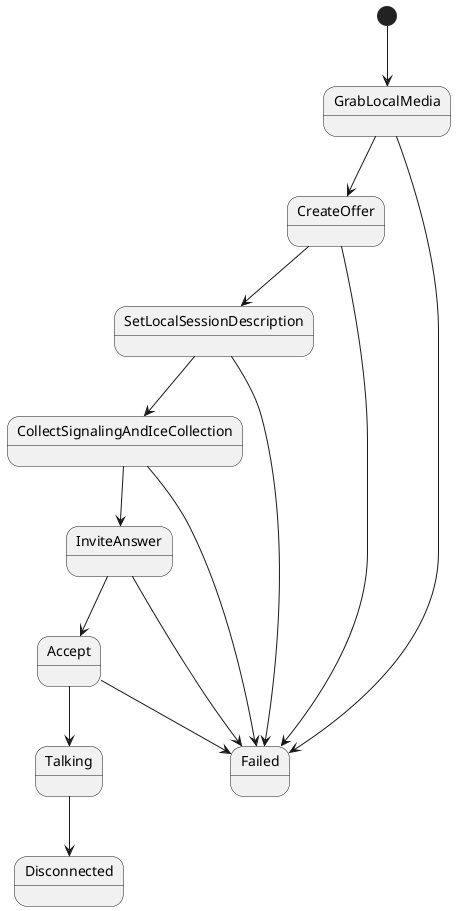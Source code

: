 @startuml

[*] --> GrabLocalMedia
GrabLocalMedia --> CreateOffer
GrabLocalMedia --> Failed
CreateOffer --> SetLocalSessionDescription
CreateOffer --> Failed
SetLocalSessionDescription --> CollectSignalingAndIceCollection
SetLocalSessionDescription --> Failed
CollectSignalingAndIceCollection --> InviteAnswer
CollectSignalingAndIceCollection --> Failed
InviteAnswer --> Accept
InviteAnswer --> Failed
Accept --> Talking
Accept --> Failed
Talking --> Disconnected

@enduml